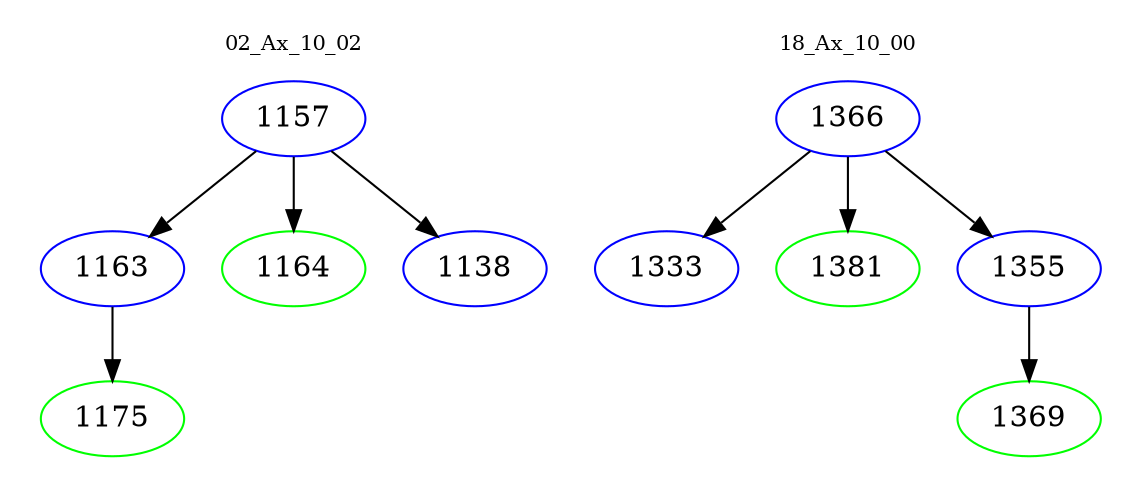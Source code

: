 digraph{
subgraph cluster_0 {
color = white
label = "02_Ax_10_02";
fontsize=10;
T0_1157 [label="1157", color="blue"]
T0_1157 -> T0_1163 [color="black"]
T0_1163 [label="1163", color="blue"]
T0_1163 -> T0_1175 [color="black"]
T0_1175 [label="1175", color="green"]
T0_1157 -> T0_1164 [color="black"]
T0_1164 [label="1164", color="green"]
T0_1157 -> T0_1138 [color="black"]
T0_1138 [label="1138", color="blue"]
}
subgraph cluster_1 {
color = white
label = "18_Ax_10_00";
fontsize=10;
T1_1366 [label="1366", color="blue"]
T1_1366 -> T1_1333 [color="black"]
T1_1333 [label="1333", color="blue"]
T1_1366 -> T1_1381 [color="black"]
T1_1381 [label="1381", color="green"]
T1_1366 -> T1_1355 [color="black"]
T1_1355 [label="1355", color="blue"]
T1_1355 -> T1_1369 [color="black"]
T1_1369 [label="1369", color="green"]
}
}
